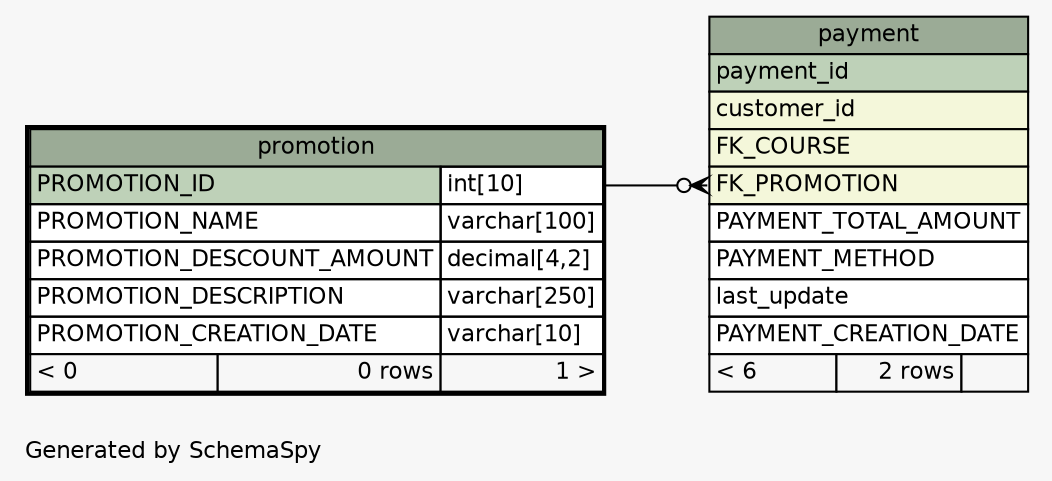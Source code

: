 // dot 7.1.0 on Windows 11 10.0
// SchemaSpy rev 590
digraph "oneDegreeRelationshipsDiagram" {
  graph [
    rankdir="RL"
    bgcolor="#f7f7f7"
    label="\nGenerated by SchemaSpy"
    labeljust="l"
    nodesep="0.18"
    ranksep="0.46"
    fontname="Helvetica"
    fontsize="11"
  ];
  node [
    fontname="Helvetica"
    fontsize="11"
    shape="plaintext"
  ];
  edge [
    arrowsize="0.8"
  ];
  "payment":"FK_PROMOTION":w -> "promotion":"PROMOTION_ID.type":e [arrowhead=none dir=back arrowtail=crowodot];
  "payment" [
    label=<
    <TABLE BORDER="0" CELLBORDER="1" CELLSPACING="0" BGCOLOR="#ffffff">
      <TR><TD COLSPAN="3" BGCOLOR="#9bab96" ALIGN="CENTER">payment</TD></TR>
      <TR><TD PORT="payment_id" COLSPAN="3" BGCOLOR="#bed1b8" ALIGN="LEFT">payment_id</TD></TR>
      <TR><TD PORT="customer_id" COLSPAN="3" BGCOLOR="#f4f7da" ALIGN="LEFT">customer_id</TD></TR>
      <TR><TD PORT="FK_COURSE" COLSPAN="3" BGCOLOR="#f4f7da" ALIGN="LEFT">FK_COURSE</TD></TR>
      <TR><TD PORT="FK_PROMOTION" COLSPAN="3" BGCOLOR="#f4f7da" ALIGN="LEFT">FK_PROMOTION</TD></TR>
      <TR><TD PORT="PAYMENT_TOTAL_AMOUNT" COLSPAN="3" ALIGN="LEFT">PAYMENT_TOTAL_AMOUNT</TD></TR>
      <TR><TD PORT="PAYMENT_METHOD" COLSPAN="3" ALIGN="LEFT">PAYMENT_METHOD</TD></TR>
      <TR><TD PORT="last_update" COLSPAN="3" ALIGN="LEFT">last_update</TD></TR>
      <TR><TD PORT="PAYMENT_CREATION_DATE" COLSPAN="3" ALIGN="LEFT">PAYMENT_CREATION_DATE</TD></TR>
      <TR><TD ALIGN="LEFT" BGCOLOR="#f7f7f7">&lt; 6</TD><TD ALIGN="RIGHT" BGCOLOR="#f7f7f7">2 rows</TD><TD ALIGN="RIGHT" BGCOLOR="#f7f7f7">  </TD></TR>
    </TABLE>>
    URL="payment.html"
    tooltip="payment"
  ];
  "promotion" [
    label=<
    <TABLE BORDER="2" CELLBORDER="1" CELLSPACING="0" BGCOLOR="#ffffff">
      <TR><TD COLSPAN="3" BGCOLOR="#9bab96" ALIGN="CENTER">promotion</TD></TR>
      <TR><TD PORT="PROMOTION_ID" COLSPAN="2" BGCOLOR="#bed1b8" ALIGN="LEFT">PROMOTION_ID</TD><TD PORT="PROMOTION_ID.type" ALIGN="LEFT">int[10]</TD></TR>
      <TR><TD PORT="PROMOTION_NAME" COLSPAN="2" ALIGN="LEFT">PROMOTION_NAME</TD><TD PORT="PROMOTION_NAME.type" ALIGN="LEFT">varchar[100]</TD></TR>
      <TR><TD PORT="PROMOTION_DESCOUNT_AMOUNT" COLSPAN="2" ALIGN="LEFT">PROMOTION_DESCOUNT_AMOUNT</TD><TD PORT="PROMOTION_DESCOUNT_AMOUNT.type" ALIGN="LEFT">decimal[4,2]</TD></TR>
      <TR><TD PORT="PROMOTION_DESCRIPTION" COLSPAN="2" ALIGN="LEFT">PROMOTION_DESCRIPTION</TD><TD PORT="PROMOTION_DESCRIPTION.type" ALIGN="LEFT">varchar[250]</TD></TR>
      <TR><TD PORT="PROMOTION_CREATION_DATE" COLSPAN="2" ALIGN="LEFT">PROMOTION_CREATION_DATE</TD><TD PORT="PROMOTION_CREATION_DATE.type" ALIGN="LEFT">varchar[10]</TD></TR>
      <TR><TD ALIGN="LEFT" BGCOLOR="#f7f7f7">&lt; 0</TD><TD ALIGN="RIGHT" BGCOLOR="#f7f7f7">0 rows</TD><TD ALIGN="RIGHT" BGCOLOR="#f7f7f7">1 &gt;</TD></TR>
    </TABLE>>
    URL="promotion.html"
    tooltip="promotion"
  ];
}
